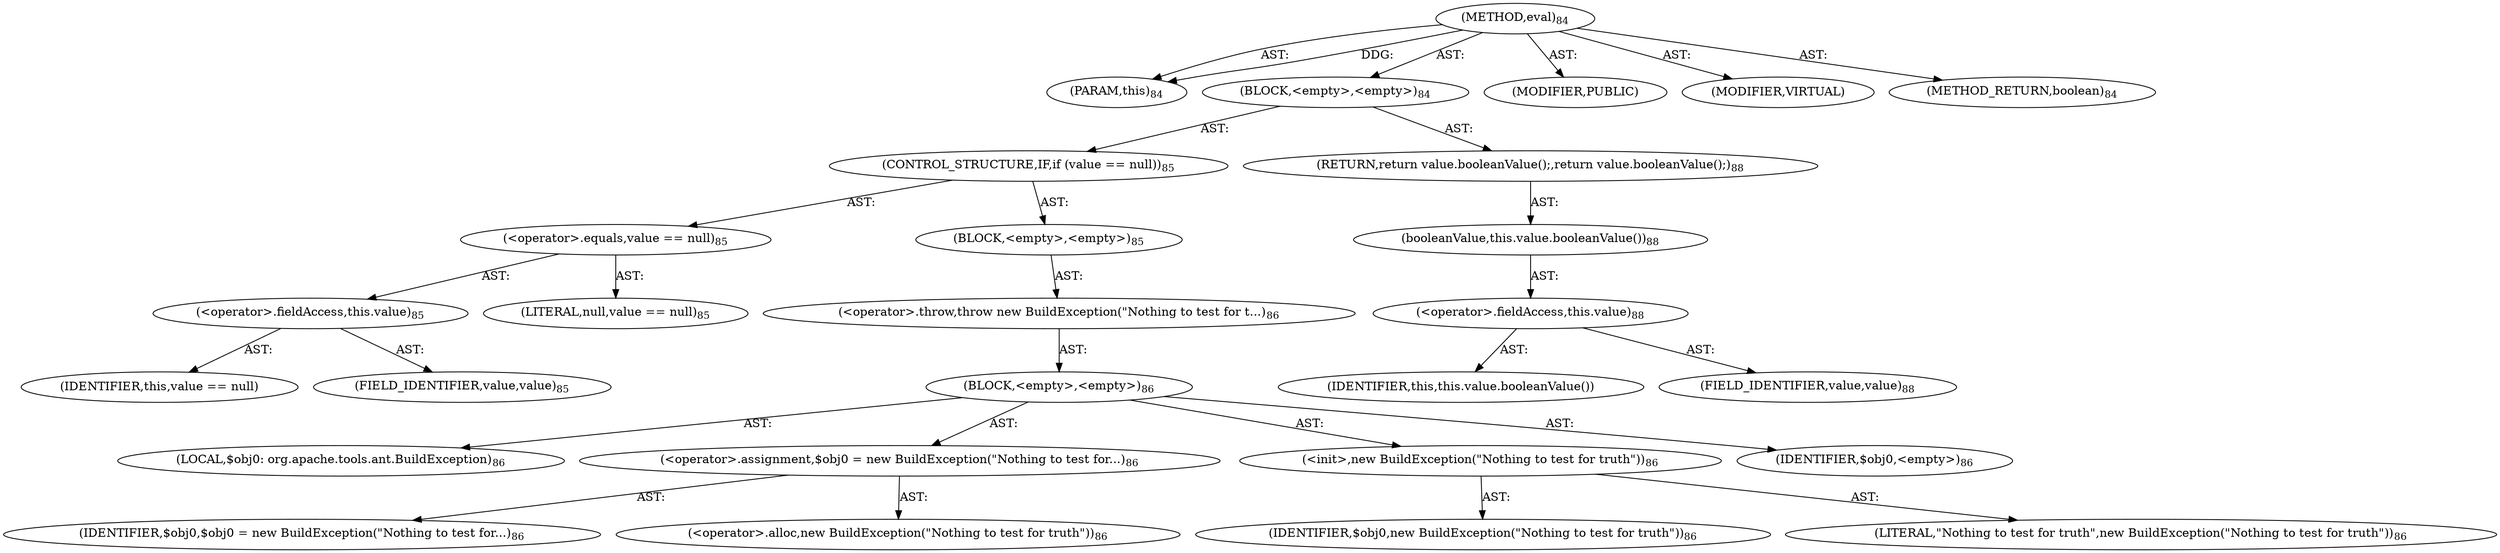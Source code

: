 digraph "eval" {  
"111669149697" [label = <(METHOD,eval)<SUB>84</SUB>> ]
"115964116994" [label = <(PARAM,this)<SUB>84</SUB>> ]
"25769803777" [label = <(BLOCK,&lt;empty&gt;,&lt;empty&gt;)<SUB>84</SUB>> ]
"47244640256" [label = <(CONTROL_STRUCTURE,IF,if (value == null))<SUB>85</SUB>> ]
"30064771077" [label = <(&lt;operator&gt;.equals,value == null)<SUB>85</SUB>> ]
"30064771078" [label = <(&lt;operator&gt;.fieldAccess,this.value)<SUB>85</SUB>> ]
"68719476740" [label = <(IDENTIFIER,this,value == null)> ]
"55834574851" [label = <(FIELD_IDENTIFIER,value,value)<SUB>85</SUB>> ]
"90194313216" [label = <(LITERAL,null,value == null)<SUB>85</SUB>> ]
"25769803778" [label = <(BLOCK,&lt;empty&gt;,&lt;empty&gt;)<SUB>85</SUB>> ]
"30064771079" [label = <(&lt;operator&gt;.throw,throw new BuildException(&quot;Nothing to test for t...)<SUB>86</SUB>> ]
"25769803779" [label = <(BLOCK,&lt;empty&gt;,&lt;empty&gt;)<SUB>86</SUB>> ]
"94489280512" [label = <(LOCAL,$obj0: org.apache.tools.ant.BuildException)<SUB>86</SUB>> ]
"30064771080" [label = <(&lt;operator&gt;.assignment,$obj0 = new BuildException(&quot;Nothing to test for...)<SUB>86</SUB>> ]
"68719476741" [label = <(IDENTIFIER,$obj0,$obj0 = new BuildException(&quot;Nothing to test for...)<SUB>86</SUB>> ]
"30064771081" [label = <(&lt;operator&gt;.alloc,new BuildException(&quot;Nothing to test for truth&quot;))<SUB>86</SUB>> ]
"30064771082" [label = <(&lt;init&gt;,new BuildException(&quot;Nothing to test for truth&quot;))<SUB>86</SUB>> ]
"68719476742" [label = <(IDENTIFIER,$obj0,new BuildException(&quot;Nothing to test for truth&quot;))<SUB>86</SUB>> ]
"90194313217" [label = <(LITERAL,&quot;Nothing to test for truth&quot;,new BuildException(&quot;Nothing to test for truth&quot;))<SUB>86</SUB>> ]
"68719476743" [label = <(IDENTIFIER,$obj0,&lt;empty&gt;)<SUB>86</SUB>> ]
"146028888064" [label = <(RETURN,return value.booleanValue();,return value.booleanValue();)<SUB>88</SUB>> ]
"30064771083" [label = <(booleanValue,this.value.booleanValue())<SUB>88</SUB>> ]
"30064771084" [label = <(&lt;operator&gt;.fieldAccess,this.value)<SUB>88</SUB>> ]
"68719476744" [label = <(IDENTIFIER,this,this.value.booleanValue())> ]
"55834574852" [label = <(FIELD_IDENTIFIER,value,value)<SUB>88</SUB>> ]
"133143986179" [label = <(MODIFIER,PUBLIC)> ]
"133143986180" [label = <(MODIFIER,VIRTUAL)> ]
"128849018881" [label = <(METHOD_RETURN,boolean)<SUB>84</SUB>> ]
  "111669149697" -> "115964116994"  [ label = "AST: "] 
  "111669149697" -> "25769803777"  [ label = "AST: "] 
  "111669149697" -> "133143986179"  [ label = "AST: "] 
  "111669149697" -> "133143986180"  [ label = "AST: "] 
  "111669149697" -> "128849018881"  [ label = "AST: "] 
  "25769803777" -> "47244640256"  [ label = "AST: "] 
  "25769803777" -> "146028888064"  [ label = "AST: "] 
  "47244640256" -> "30064771077"  [ label = "AST: "] 
  "47244640256" -> "25769803778"  [ label = "AST: "] 
  "30064771077" -> "30064771078"  [ label = "AST: "] 
  "30064771077" -> "90194313216"  [ label = "AST: "] 
  "30064771078" -> "68719476740"  [ label = "AST: "] 
  "30064771078" -> "55834574851"  [ label = "AST: "] 
  "25769803778" -> "30064771079"  [ label = "AST: "] 
  "30064771079" -> "25769803779"  [ label = "AST: "] 
  "25769803779" -> "94489280512"  [ label = "AST: "] 
  "25769803779" -> "30064771080"  [ label = "AST: "] 
  "25769803779" -> "30064771082"  [ label = "AST: "] 
  "25769803779" -> "68719476743"  [ label = "AST: "] 
  "30064771080" -> "68719476741"  [ label = "AST: "] 
  "30064771080" -> "30064771081"  [ label = "AST: "] 
  "30064771082" -> "68719476742"  [ label = "AST: "] 
  "30064771082" -> "90194313217"  [ label = "AST: "] 
  "146028888064" -> "30064771083"  [ label = "AST: "] 
  "30064771083" -> "30064771084"  [ label = "AST: "] 
  "30064771084" -> "68719476744"  [ label = "AST: "] 
  "30064771084" -> "55834574852"  [ label = "AST: "] 
  "111669149697" -> "115964116994"  [ label = "DDG: "] 
}
